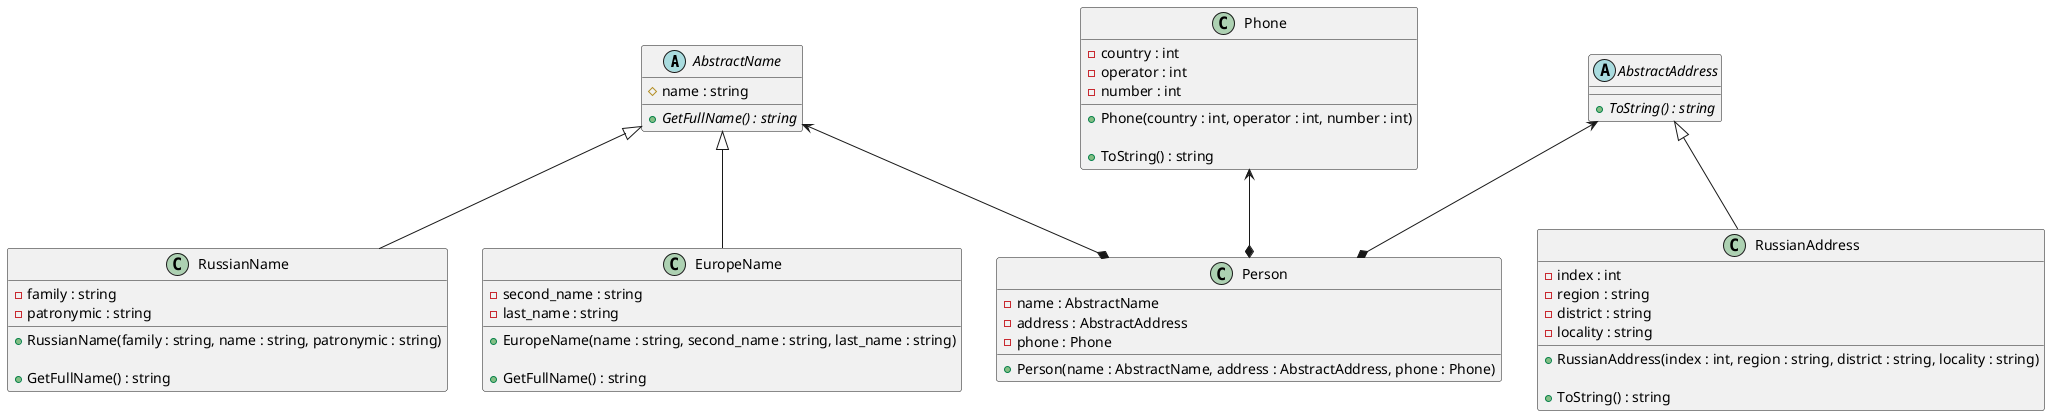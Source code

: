 @startuml
'https://plantuml.com/class-diagram

abstract class AbstractName {
# name : string
+ {abstract} GetFullName() : string
}

AbstractName <|-- RussianName
class RussianName {
- family : string
- patronymic : string

+ RussianName(family : string, name : string, patronymic : string)

+ GetFullName() : string
}

AbstractName <|-- EuropeName
class EuropeName {
- second_name : string
- last_name : string

+ EuropeName(name : string, second_name : string, last_name : string)

+ GetFullName() : string
}

abstract class AbstractAddress {
+ {abstract} ToString() : string
}

AbstractAddress <|-- RussianAddress
class RussianAddress {
- index : int
- region : string
- district : string
- locality : string

+ RussianAddress(index : int, region : string, district : string, locality : string)

+ ToString() : string
}

class Phone {
- country : int
- operator : int
- number : int

+ Phone(country : int, operator : int, number : int)

+ ToString() : string
}

AbstractName <--* Person
AbstractAddress <--* Person
Phone <--* Person
class Person {
- name : AbstractName
- address : AbstractAddress
- phone : Phone

+ Person(name : AbstractName, address : AbstractAddress, phone : Phone)
}

@enduml